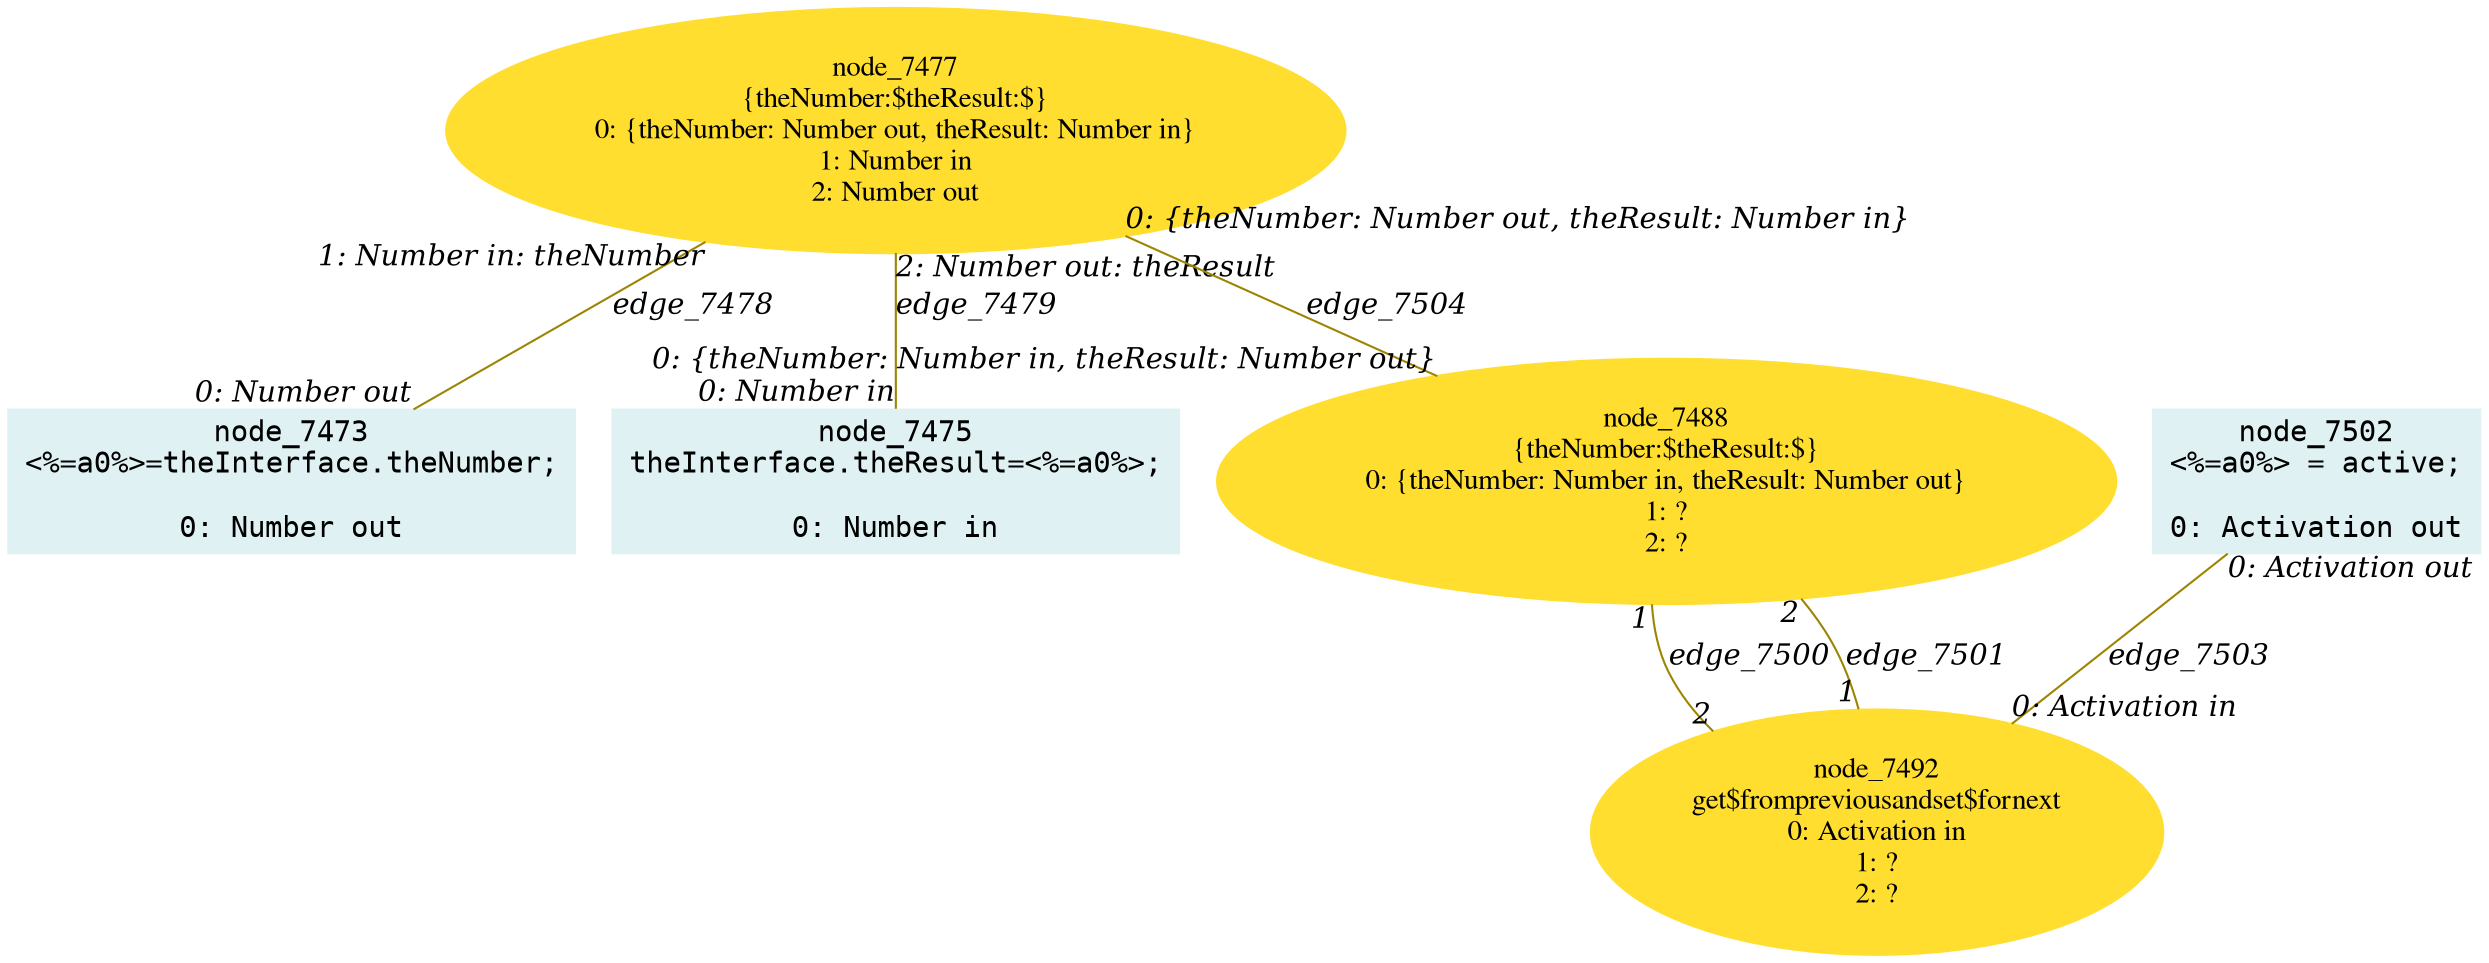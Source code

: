 digraph g{node_7473 [shape="box", style="filled", color="#dff1f2", fontname="Courier", label="node_7473
<%=a0%>=theInterface.theNumber;

0: Number out" ]
node_7475 [shape="box", style="filled", color="#dff1f2", fontname="Courier", label="node_7475
theInterface.theResult=<%=a0%>;

0: Number in" ]
node_7477 [shape="ellipse", style="filled", color="#ffde2f", fontname="Times", label="node_7477
{theNumber:$theResult:$}
0: {theNumber: Number out, theResult: Number in}
1: Number in
2: Number out" ]
node_7488 [shape="ellipse", style="filled", color="#ffde2f", fontname="Times", label="node_7488
{theNumber:$theResult:$}
0: {theNumber: Number in, theResult: Number out}
1: ?
2: ?" ]
node_7492 [shape="ellipse", style="filled", color="#ffde2f", fontname="Times", label="node_7492
get$frompreviousandset$fornext
0: Activation in
1: ?
2: ?" ]
node_7502 [shape="box", style="filled", color="#dff1f2", fontname="Courier", label="node_7502
<%=a0%> = active;

0: Activation out" ]
node_7477 -> node_7473 [dir=none, arrowHead=none, fontname="Times-Italic", arrowsize=1, color="#9d8400", label="edge_7478",  headlabel="0: Number out", taillabel="1: Number in: theNumber" ]
node_7477 -> node_7475 [dir=none, arrowHead=none, fontname="Times-Italic", arrowsize=1, color="#9d8400", label="edge_7479",  headlabel="0: Number in", taillabel="2: Number out: theResult" ]
node_7488 -> node_7492 [dir=none, arrowHead=none, fontname="Times-Italic", arrowsize=1, color="#9d8400", label="edge_7500",  headlabel="2", taillabel="1" ]
node_7488 -> node_7492 [dir=none, arrowHead=none, fontname="Times-Italic", arrowsize=1, color="#9d8400", label="edge_7501",  headlabel="1", taillabel="2" ]
node_7502 -> node_7492 [dir=none, arrowHead=none, fontname="Times-Italic", arrowsize=1, color="#9d8400", label="edge_7503",  headlabel="0: Activation in", taillabel="0: Activation out" ]
node_7477 -> node_7488 [dir=none, arrowHead=none, fontname="Times-Italic", arrowsize=1, color="#9d8400", label="edge_7504",  headlabel="0: {theNumber: Number in, theResult: Number out}", taillabel="0: {theNumber: Number out, theResult: Number in}" ]
}